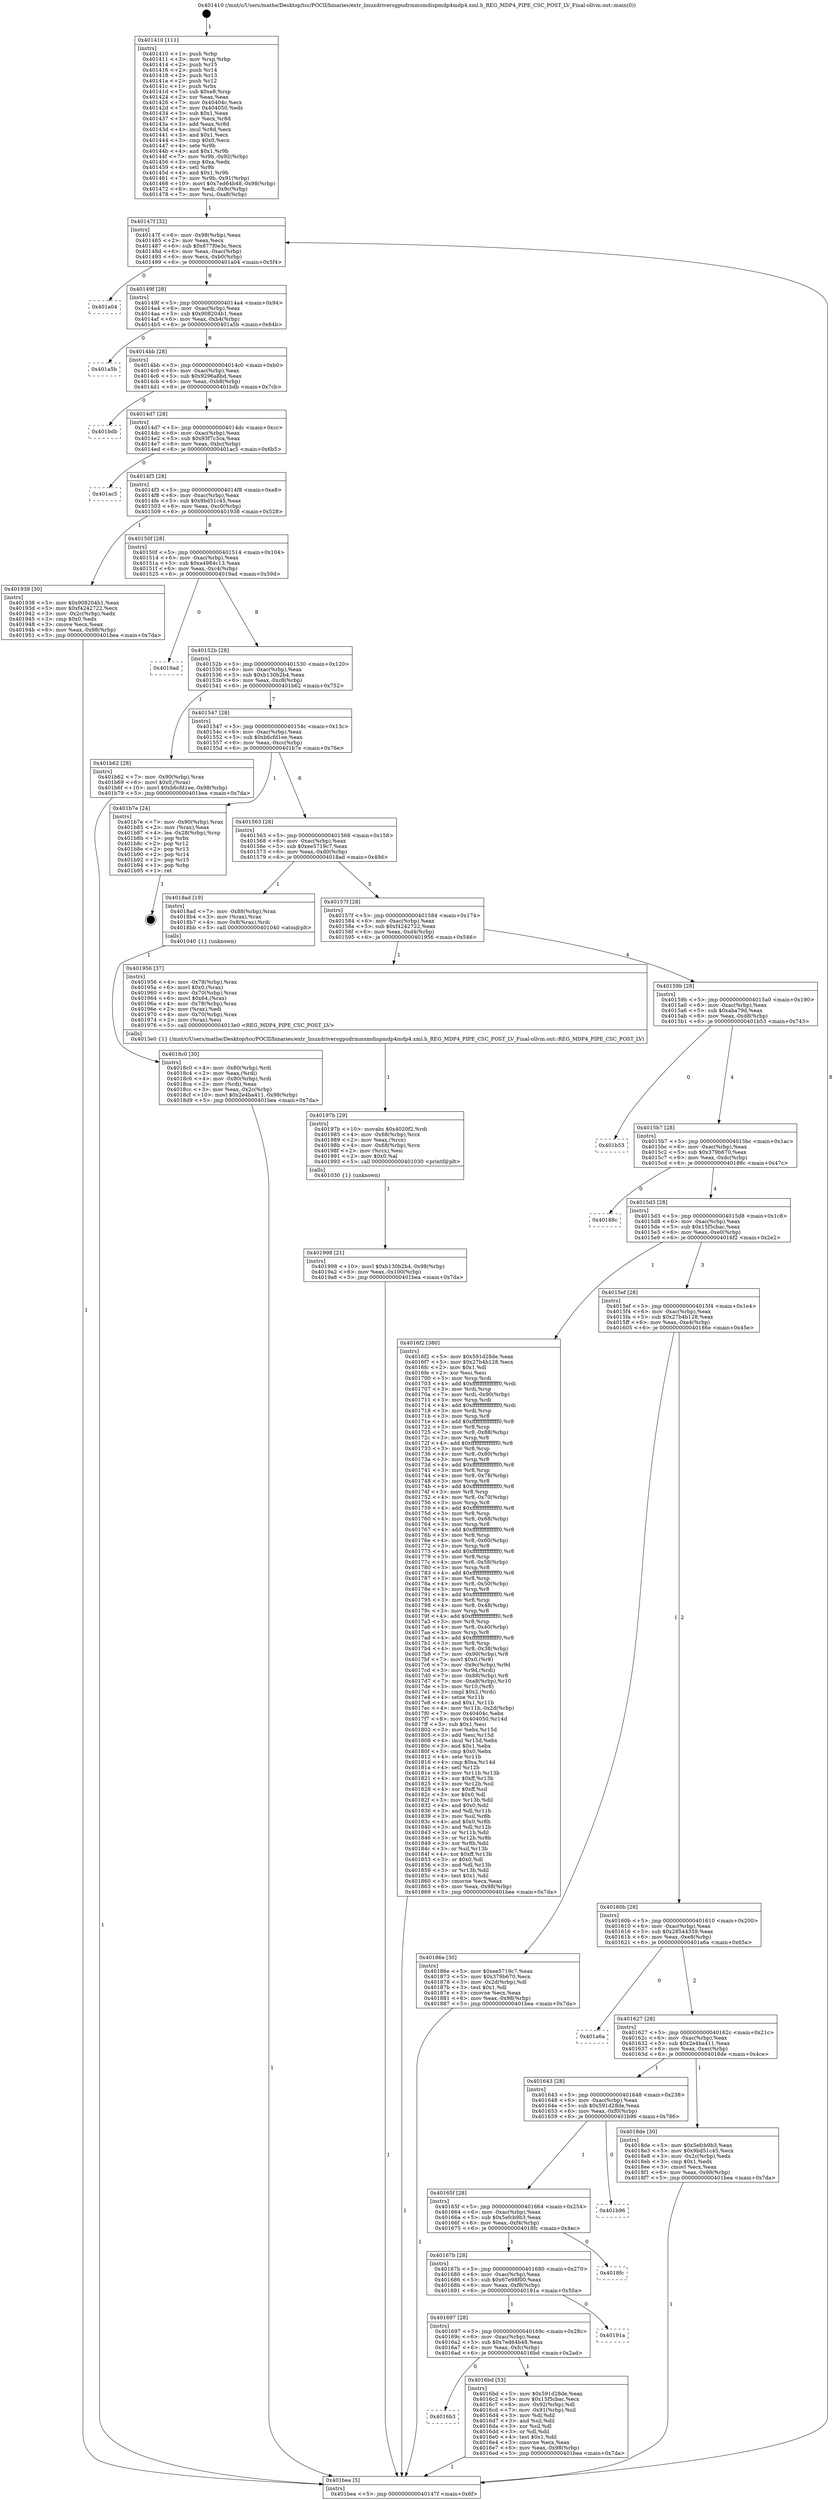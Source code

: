 digraph "0x401410" {
  label = "0x401410 (/mnt/c/Users/mathe/Desktop/tcc/POCII/binaries/extr_linuxdriversgpudrmmsmdispmdp4mdp4.xml.h_REG_MDP4_PIPE_CSC_POST_LV_Final-ollvm.out::main(0))"
  labelloc = "t"
  node[shape=record]

  Entry [label="",width=0.3,height=0.3,shape=circle,fillcolor=black,style=filled]
  "0x40147f" [label="{
     0x40147f [32]\l
     | [instrs]\l
     &nbsp;&nbsp;0x40147f \<+6\>: mov -0x98(%rbp),%eax\l
     &nbsp;&nbsp;0x401485 \<+2\>: mov %eax,%ecx\l
     &nbsp;&nbsp;0x401487 \<+6\>: sub $0x877f0e3c,%ecx\l
     &nbsp;&nbsp;0x40148d \<+6\>: mov %eax,-0xac(%rbp)\l
     &nbsp;&nbsp;0x401493 \<+6\>: mov %ecx,-0xb0(%rbp)\l
     &nbsp;&nbsp;0x401499 \<+6\>: je 0000000000401a04 \<main+0x5f4\>\l
  }"]
  "0x401a04" [label="{
     0x401a04\l
  }", style=dashed]
  "0x40149f" [label="{
     0x40149f [28]\l
     | [instrs]\l
     &nbsp;&nbsp;0x40149f \<+5\>: jmp 00000000004014a4 \<main+0x94\>\l
     &nbsp;&nbsp;0x4014a4 \<+6\>: mov -0xac(%rbp),%eax\l
     &nbsp;&nbsp;0x4014aa \<+5\>: sub $0x908204b1,%eax\l
     &nbsp;&nbsp;0x4014af \<+6\>: mov %eax,-0xb4(%rbp)\l
     &nbsp;&nbsp;0x4014b5 \<+6\>: je 0000000000401a5b \<main+0x64b\>\l
  }"]
  Exit [label="",width=0.3,height=0.3,shape=circle,fillcolor=black,style=filled,peripheries=2]
  "0x401a5b" [label="{
     0x401a5b\l
  }", style=dashed]
  "0x4014bb" [label="{
     0x4014bb [28]\l
     | [instrs]\l
     &nbsp;&nbsp;0x4014bb \<+5\>: jmp 00000000004014c0 \<main+0xb0\>\l
     &nbsp;&nbsp;0x4014c0 \<+6\>: mov -0xac(%rbp),%eax\l
     &nbsp;&nbsp;0x4014c6 \<+5\>: sub $0x9296a8bd,%eax\l
     &nbsp;&nbsp;0x4014cb \<+6\>: mov %eax,-0xb8(%rbp)\l
     &nbsp;&nbsp;0x4014d1 \<+6\>: je 0000000000401bdb \<main+0x7cb\>\l
  }"]
  "0x401998" [label="{
     0x401998 [21]\l
     | [instrs]\l
     &nbsp;&nbsp;0x401998 \<+10\>: movl $0xb130b2b4,-0x98(%rbp)\l
     &nbsp;&nbsp;0x4019a2 \<+6\>: mov %eax,-0x100(%rbp)\l
     &nbsp;&nbsp;0x4019a8 \<+5\>: jmp 0000000000401bea \<main+0x7da\>\l
  }"]
  "0x401bdb" [label="{
     0x401bdb\l
  }", style=dashed]
  "0x4014d7" [label="{
     0x4014d7 [28]\l
     | [instrs]\l
     &nbsp;&nbsp;0x4014d7 \<+5\>: jmp 00000000004014dc \<main+0xcc\>\l
     &nbsp;&nbsp;0x4014dc \<+6\>: mov -0xac(%rbp),%eax\l
     &nbsp;&nbsp;0x4014e2 \<+5\>: sub $0x93f7c3ca,%eax\l
     &nbsp;&nbsp;0x4014e7 \<+6\>: mov %eax,-0xbc(%rbp)\l
     &nbsp;&nbsp;0x4014ed \<+6\>: je 0000000000401ac5 \<main+0x6b5\>\l
  }"]
  "0x40197b" [label="{
     0x40197b [29]\l
     | [instrs]\l
     &nbsp;&nbsp;0x40197b \<+10\>: movabs $0x4020f2,%rdi\l
     &nbsp;&nbsp;0x401985 \<+4\>: mov -0x68(%rbp),%rcx\l
     &nbsp;&nbsp;0x401989 \<+2\>: mov %eax,(%rcx)\l
     &nbsp;&nbsp;0x40198b \<+4\>: mov -0x68(%rbp),%rcx\l
     &nbsp;&nbsp;0x40198f \<+2\>: mov (%rcx),%esi\l
     &nbsp;&nbsp;0x401991 \<+2\>: mov $0x0,%al\l
     &nbsp;&nbsp;0x401993 \<+5\>: call 0000000000401030 \<printf@plt\>\l
     | [calls]\l
     &nbsp;&nbsp;0x401030 \{1\} (unknown)\l
  }"]
  "0x401ac5" [label="{
     0x401ac5\l
  }", style=dashed]
  "0x4014f3" [label="{
     0x4014f3 [28]\l
     | [instrs]\l
     &nbsp;&nbsp;0x4014f3 \<+5\>: jmp 00000000004014f8 \<main+0xe8\>\l
     &nbsp;&nbsp;0x4014f8 \<+6\>: mov -0xac(%rbp),%eax\l
     &nbsp;&nbsp;0x4014fe \<+5\>: sub $0x9bd51c45,%eax\l
     &nbsp;&nbsp;0x401503 \<+6\>: mov %eax,-0xc0(%rbp)\l
     &nbsp;&nbsp;0x401509 \<+6\>: je 0000000000401938 \<main+0x528\>\l
  }"]
  "0x4018c0" [label="{
     0x4018c0 [30]\l
     | [instrs]\l
     &nbsp;&nbsp;0x4018c0 \<+4\>: mov -0x80(%rbp),%rdi\l
     &nbsp;&nbsp;0x4018c4 \<+2\>: mov %eax,(%rdi)\l
     &nbsp;&nbsp;0x4018c6 \<+4\>: mov -0x80(%rbp),%rdi\l
     &nbsp;&nbsp;0x4018ca \<+2\>: mov (%rdi),%eax\l
     &nbsp;&nbsp;0x4018cc \<+3\>: mov %eax,-0x2c(%rbp)\l
     &nbsp;&nbsp;0x4018cf \<+10\>: movl $0x2e4ba411,-0x98(%rbp)\l
     &nbsp;&nbsp;0x4018d9 \<+5\>: jmp 0000000000401bea \<main+0x7da\>\l
  }"]
  "0x401938" [label="{
     0x401938 [30]\l
     | [instrs]\l
     &nbsp;&nbsp;0x401938 \<+5\>: mov $0x908204b1,%eax\l
     &nbsp;&nbsp;0x40193d \<+5\>: mov $0xf4242722,%ecx\l
     &nbsp;&nbsp;0x401942 \<+3\>: mov -0x2c(%rbp),%edx\l
     &nbsp;&nbsp;0x401945 \<+3\>: cmp $0x0,%edx\l
     &nbsp;&nbsp;0x401948 \<+3\>: cmove %ecx,%eax\l
     &nbsp;&nbsp;0x40194b \<+6\>: mov %eax,-0x98(%rbp)\l
     &nbsp;&nbsp;0x401951 \<+5\>: jmp 0000000000401bea \<main+0x7da\>\l
  }"]
  "0x40150f" [label="{
     0x40150f [28]\l
     | [instrs]\l
     &nbsp;&nbsp;0x40150f \<+5\>: jmp 0000000000401514 \<main+0x104\>\l
     &nbsp;&nbsp;0x401514 \<+6\>: mov -0xac(%rbp),%eax\l
     &nbsp;&nbsp;0x40151a \<+5\>: sub $0xa4984c13,%eax\l
     &nbsp;&nbsp;0x40151f \<+6\>: mov %eax,-0xc4(%rbp)\l
     &nbsp;&nbsp;0x401525 \<+6\>: je 00000000004019ad \<main+0x59d\>\l
  }"]
  "0x401410" [label="{
     0x401410 [111]\l
     | [instrs]\l
     &nbsp;&nbsp;0x401410 \<+1\>: push %rbp\l
     &nbsp;&nbsp;0x401411 \<+3\>: mov %rsp,%rbp\l
     &nbsp;&nbsp;0x401414 \<+2\>: push %r15\l
     &nbsp;&nbsp;0x401416 \<+2\>: push %r14\l
     &nbsp;&nbsp;0x401418 \<+2\>: push %r13\l
     &nbsp;&nbsp;0x40141a \<+2\>: push %r12\l
     &nbsp;&nbsp;0x40141c \<+1\>: push %rbx\l
     &nbsp;&nbsp;0x40141d \<+7\>: sub $0xe8,%rsp\l
     &nbsp;&nbsp;0x401424 \<+2\>: xor %eax,%eax\l
     &nbsp;&nbsp;0x401426 \<+7\>: mov 0x40404c,%ecx\l
     &nbsp;&nbsp;0x40142d \<+7\>: mov 0x404050,%edx\l
     &nbsp;&nbsp;0x401434 \<+3\>: sub $0x1,%eax\l
     &nbsp;&nbsp;0x401437 \<+3\>: mov %ecx,%r8d\l
     &nbsp;&nbsp;0x40143a \<+3\>: add %eax,%r8d\l
     &nbsp;&nbsp;0x40143d \<+4\>: imul %r8d,%ecx\l
     &nbsp;&nbsp;0x401441 \<+3\>: and $0x1,%ecx\l
     &nbsp;&nbsp;0x401444 \<+3\>: cmp $0x0,%ecx\l
     &nbsp;&nbsp;0x401447 \<+4\>: sete %r9b\l
     &nbsp;&nbsp;0x40144b \<+4\>: and $0x1,%r9b\l
     &nbsp;&nbsp;0x40144f \<+7\>: mov %r9b,-0x92(%rbp)\l
     &nbsp;&nbsp;0x401456 \<+3\>: cmp $0xa,%edx\l
     &nbsp;&nbsp;0x401459 \<+4\>: setl %r9b\l
     &nbsp;&nbsp;0x40145d \<+4\>: and $0x1,%r9b\l
     &nbsp;&nbsp;0x401461 \<+7\>: mov %r9b,-0x91(%rbp)\l
     &nbsp;&nbsp;0x401468 \<+10\>: movl $0x7ed64b48,-0x98(%rbp)\l
     &nbsp;&nbsp;0x401472 \<+6\>: mov %edi,-0x9c(%rbp)\l
     &nbsp;&nbsp;0x401478 \<+7\>: mov %rsi,-0xa8(%rbp)\l
  }"]
  "0x4019ad" [label="{
     0x4019ad\l
  }", style=dashed]
  "0x40152b" [label="{
     0x40152b [28]\l
     | [instrs]\l
     &nbsp;&nbsp;0x40152b \<+5\>: jmp 0000000000401530 \<main+0x120\>\l
     &nbsp;&nbsp;0x401530 \<+6\>: mov -0xac(%rbp),%eax\l
     &nbsp;&nbsp;0x401536 \<+5\>: sub $0xb130b2b4,%eax\l
     &nbsp;&nbsp;0x40153b \<+6\>: mov %eax,-0xc8(%rbp)\l
     &nbsp;&nbsp;0x401541 \<+6\>: je 0000000000401b62 \<main+0x752\>\l
  }"]
  "0x401bea" [label="{
     0x401bea [5]\l
     | [instrs]\l
     &nbsp;&nbsp;0x401bea \<+5\>: jmp 000000000040147f \<main+0x6f\>\l
  }"]
  "0x401b62" [label="{
     0x401b62 [28]\l
     | [instrs]\l
     &nbsp;&nbsp;0x401b62 \<+7\>: mov -0x90(%rbp),%rax\l
     &nbsp;&nbsp;0x401b69 \<+6\>: movl $0x0,(%rax)\l
     &nbsp;&nbsp;0x401b6f \<+10\>: movl $0xb6cfd1ee,-0x98(%rbp)\l
     &nbsp;&nbsp;0x401b79 \<+5\>: jmp 0000000000401bea \<main+0x7da\>\l
  }"]
  "0x401547" [label="{
     0x401547 [28]\l
     | [instrs]\l
     &nbsp;&nbsp;0x401547 \<+5\>: jmp 000000000040154c \<main+0x13c\>\l
     &nbsp;&nbsp;0x40154c \<+6\>: mov -0xac(%rbp),%eax\l
     &nbsp;&nbsp;0x401552 \<+5\>: sub $0xb6cfd1ee,%eax\l
     &nbsp;&nbsp;0x401557 \<+6\>: mov %eax,-0xcc(%rbp)\l
     &nbsp;&nbsp;0x40155d \<+6\>: je 0000000000401b7e \<main+0x76e\>\l
  }"]
  "0x4016b3" [label="{
     0x4016b3\l
  }", style=dashed]
  "0x401b7e" [label="{
     0x401b7e [24]\l
     | [instrs]\l
     &nbsp;&nbsp;0x401b7e \<+7\>: mov -0x90(%rbp),%rax\l
     &nbsp;&nbsp;0x401b85 \<+2\>: mov (%rax),%eax\l
     &nbsp;&nbsp;0x401b87 \<+4\>: lea -0x28(%rbp),%rsp\l
     &nbsp;&nbsp;0x401b8b \<+1\>: pop %rbx\l
     &nbsp;&nbsp;0x401b8c \<+2\>: pop %r12\l
     &nbsp;&nbsp;0x401b8e \<+2\>: pop %r13\l
     &nbsp;&nbsp;0x401b90 \<+2\>: pop %r14\l
     &nbsp;&nbsp;0x401b92 \<+2\>: pop %r15\l
     &nbsp;&nbsp;0x401b94 \<+1\>: pop %rbp\l
     &nbsp;&nbsp;0x401b95 \<+1\>: ret\l
  }"]
  "0x401563" [label="{
     0x401563 [28]\l
     | [instrs]\l
     &nbsp;&nbsp;0x401563 \<+5\>: jmp 0000000000401568 \<main+0x158\>\l
     &nbsp;&nbsp;0x401568 \<+6\>: mov -0xac(%rbp),%eax\l
     &nbsp;&nbsp;0x40156e \<+5\>: sub $0xee5719c7,%eax\l
     &nbsp;&nbsp;0x401573 \<+6\>: mov %eax,-0xd0(%rbp)\l
     &nbsp;&nbsp;0x401579 \<+6\>: je 00000000004018ad \<main+0x49d\>\l
  }"]
  "0x4016bd" [label="{
     0x4016bd [53]\l
     | [instrs]\l
     &nbsp;&nbsp;0x4016bd \<+5\>: mov $0x591d28de,%eax\l
     &nbsp;&nbsp;0x4016c2 \<+5\>: mov $0x15f5cbac,%ecx\l
     &nbsp;&nbsp;0x4016c7 \<+6\>: mov -0x92(%rbp),%dl\l
     &nbsp;&nbsp;0x4016cd \<+7\>: mov -0x91(%rbp),%sil\l
     &nbsp;&nbsp;0x4016d4 \<+3\>: mov %dl,%dil\l
     &nbsp;&nbsp;0x4016d7 \<+3\>: and %sil,%dil\l
     &nbsp;&nbsp;0x4016da \<+3\>: xor %sil,%dl\l
     &nbsp;&nbsp;0x4016dd \<+3\>: or %dl,%dil\l
     &nbsp;&nbsp;0x4016e0 \<+4\>: test $0x1,%dil\l
     &nbsp;&nbsp;0x4016e4 \<+3\>: cmovne %ecx,%eax\l
     &nbsp;&nbsp;0x4016e7 \<+6\>: mov %eax,-0x98(%rbp)\l
     &nbsp;&nbsp;0x4016ed \<+5\>: jmp 0000000000401bea \<main+0x7da\>\l
  }"]
  "0x4018ad" [label="{
     0x4018ad [19]\l
     | [instrs]\l
     &nbsp;&nbsp;0x4018ad \<+7\>: mov -0x88(%rbp),%rax\l
     &nbsp;&nbsp;0x4018b4 \<+3\>: mov (%rax),%rax\l
     &nbsp;&nbsp;0x4018b7 \<+4\>: mov 0x8(%rax),%rdi\l
     &nbsp;&nbsp;0x4018bb \<+5\>: call 0000000000401040 \<atoi@plt\>\l
     | [calls]\l
     &nbsp;&nbsp;0x401040 \{1\} (unknown)\l
  }"]
  "0x40157f" [label="{
     0x40157f [28]\l
     | [instrs]\l
     &nbsp;&nbsp;0x40157f \<+5\>: jmp 0000000000401584 \<main+0x174\>\l
     &nbsp;&nbsp;0x401584 \<+6\>: mov -0xac(%rbp),%eax\l
     &nbsp;&nbsp;0x40158a \<+5\>: sub $0xf4242722,%eax\l
     &nbsp;&nbsp;0x40158f \<+6\>: mov %eax,-0xd4(%rbp)\l
     &nbsp;&nbsp;0x401595 \<+6\>: je 0000000000401956 \<main+0x546\>\l
  }"]
  "0x401697" [label="{
     0x401697 [28]\l
     | [instrs]\l
     &nbsp;&nbsp;0x401697 \<+5\>: jmp 000000000040169c \<main+0x28c\>\l
     &nbsp;&nbsp;0x40169c \<+6\>: mov -0xac(%rbp),%eax\l
     &nbsp;&nbsp;0x4016a2 \<+5\>: sub $0x7ed64b48,%eax\l
     &nbsp;&nbsp;0x4016a7 \<+6\>: mov %eax,-0xfc(%rbp)\l
     &nbsp;&nbsp;0x4016ad \<+6\>: je 00000000004016bd \<main+0x2ad\>\l
  }"]
  "0x401956" [label="{
     0x401956 [37]\l
     | [instrs]\l
     &nbsp;&nbsp;0x401956 \<+4\>: mov -0x78(%rbp),%rax\l
     &nbsp;&nbsp;0x40195a \<+6\>: movl $0x0,(%rax)\l
     &nbsp;&nbsp;0x401960 \<+4\>: mov -0x70(%rbp),%rax\l
     &nbsp;&nbsp;0x401964 \<+6\>: movl $0x64,(%rax)\l
     &nbsp;&nbsp;0x40196a \<+4\>: mov -0x78(%rbp),%rax\l
     &nbsp;&nbsp;0x40196e \<+2\>: mov (%rax),%edi\l
     &nbsp;&nbsp;0x401970 \<+4\>: mov -0x70(%rbp),%rax\l
     &nbsp;&nbsp;0x401974 \<+2\>: mov (%rax),%esi\l
     &nbsp;&nbsp;0x401976 \<+5\>: call 00000000004013e0 \<REG_MDP4_PIPE_CSC_POST_LV\>\l
     | [calls]\l
     &nbsp;&nbsp;0x4013e0 \{1\} (/mnt/c/Users/mathe/Desktop/tcc/POCII/binaries/extr_linuxdriversgpudrmmsmdispmdp4mdp4.xml.h_REG_MDP4_PIPE_CSC_POST_LV_Final-ollvm.out::REG_MDP4_PIPE_CSC_POST_LV)\l
  }"]
  "0x40159b" [label="{
     0x40159b [28]\l
     | [instrs]\l
     &nbsp;&nbsp;0x40159b \<+5\>: jmp 00000000004015a0 \<main+0x190\>\l
     &nbsp;&nbsp;0x4015a0 \<+6\>: mov -0xac(%rbp),%eax\l
     &nbsp;&nbsp;0x4015a6 \<+5\>: sub $0xaba79d,%eax\l
     &nbsp;&nbsp;0x4015ab \<+6\>: mov %eax,-0xd8(%rbp)\l
     &nbsp;&nbsp;0x4015b1 \<+6\>: je 0000000000401b53 \<main+0x743\>\l
  }"]
  "0x40191a" [label="{
     0x40191a\l
  }", style=dashed]
  "0x401b53" [label="{
     0x401b53\l
  }", style=dashed]
  "0x4015b7" [label="{
     0x4015b7 [28]\l
     | [instrs]\l
     &nbsp;&nbsp;0x4015b7 \<+5\>: jmp 00000000004015bc \<main+0x1ac\>\l
     &nbsp;&nbsp;0x4015bc \<+6\>: mov -0xac(%rbp),%eax\l
     &nbsp;&nbsp;0x4015c2 \<+5\>: sub $0x379b670,%eax\l
     &nbsp;&nbsp;0x4015c7 \<+6\>: mov %eax,-0xdc(%rbp)\l
     &nbsp;&nbsp;0x4015cd \<+6\>: je 000000000040188c \<main+0x47c\>\l
  }"]
  "0x40167b" [label="{
     0x40167b [28]\l
     | [instrs]\l
     &nbsp;&nbsp;0x40167b \<+5\>: jmp 0000000000401680 \<main+0x270\>\l
     &nbsp;&nbsp;0x401680 \<+6\>: mov -0xac(%rbp),%eax\l
     &nbsp;&nbsp;0x401686 \<+5\>: sub $0x67e98f00,%eax\l
     &nbsp;&nbsp;0x40168b \<+6\>: mov %eax,-0xf8(%rbp)\l
     &nbsp;&nbsp;0x401691 \<+6\>: je 000000000040191a \<main+0x50a\>\l
  }"]
  "0x40188c" [label="{
     0x40188c\l
  }", style=dashed]
  "0x4015d3" [label="{
     0x4015d3 [28]\l
     | [instrs]\l
     &nbsp;&nbsp;0x4015d3 \<+5\>: jmp 00000000004015d8 \<main+0x1c8\>\l
     &nbsp;&nbsp;0x4015d8 \<+6\>: mov -0xac(%rbp),%eax\l
     &nbsp;&nbsp;0x4015de \<+5\>: sub $0x15f5cbac,%eax\l
     &nbsp;&nbsp;0x4015e3 \<+6\>: mov %eax,-0xe0(%rbp)\l
     &nbsp;&nbsp;0x4015e9 \<+6\>: je 00000000004016f2 \<main+0x2e2\>\l
  }"]
  "0x4018fc" [label="{
     0x4018fc\l
  }", style=dashed]
  "0x4016f2" [label="{
     0x4016f2 [380]\l
     | [instrs]\l
     &nbsp;&nbsp;0x4016f2 \<+5\>: mov $0x591d28de,%eax\l
     &nbsp;&nbsp;0x4016f7 \<+5\>: mov $0x27b4b128,%ecx\l
     &nbsp;&nbsp;0x4016fc \<+2\>: mov $0x1,%dl\l
     &nbsp;&nbsp;0x4016fe \<+2\>: xor %esi,%esi\l
     &nbsp;&nbsp;0x401700 \<+3\>: mov %rsp,%rdi\l
     &nbsp;&nbsp;0x401703 \<+4\>: add $0xfffffffffffffff0,%rdi\l
     &nbsp;&nbsp;0x401707 \<+3\>: mov %rdi,%rsp\l
     &nbsp;&nbsp;0x40170a \<+7\>: mov %rdi,-0x90(%rbp)\l
     &nbsp;&nbsp;0x401711 \<+3\>: mov %rsp,%rdi\l
     &nbsp;&nbsp;0x401714 \<+4\>: add $0xfffffffffffffff0,%rdi\l
     &nbsp;&nbsp;0x401718 \<+3\>: mov %rdi,%rsp\l
     &nbsp;&nbsp;0x40171b \<+3\>: mov %rsp,%r8\l
     &nbsp;&nbsp;0x40171e \<+4\>: add $0xfffffffffffffff0,%r8\l
     &nbsp;&nbsp;0x401722 \<+3\>: mov %r8,%rsp\l
     &nbsp;&nbsp;0x401725 \<+7\>: mov %r8,-0x88(%rbp)\l
     &nbsp;&nbsp;0x40172c \<+3\>: mov %rsp,%r8\l
     &nbsp;&nbsp;0x40172f \<+4\>: add $0xfffffffffffffff0,%r8\l
     &nbsp;&nbsp;0x401733 \<+3\>: mov %r8,%rsp\l
     &nbsp;&nbsp;0x401736 \<+4\>: mov %r8,-0x80(%rbp)\l
     &nbsp;&nbsp;0x40173a \<+3\>: mov %rsp,%r8\l
     &nbsp;&nbsp;0x40173d \<+4\>: add $0xfffffffffffffff0,%r8\l
     &nbsp;&nbsp;0x401741 \<+3\>: mov %r8,%rsp\l
     &nbsp;&nbsp;0x401744 \<+4\>: mov %r8,-0x78(%rbp)\l
     &nbsp;&nbsp;0x401748 \<+3\>: mov %rsp,%r8\l
     &nbsp;&nbsp;0x40174b \<+4\>: add $0xfffffffffffffff0,%r8\l
     &nbsp;&nbsp;0x40174f \<+3\>: mov %r8,%rsp\l
     &nbsp;&nbsp;0x401752 \<+4\>: mov %r8,-0x70(%rbp)\l
     &nbsp;&nbsp;0x401756 \<+3\>: mov %rsp,%r8\l
     &nbsp;&nbsp;0x401759 \<+4\>: add $0xfffffffffffffff0,%r8\l
     &nbsp;&nbsp;0x40175d \<+3\>: mov %r8,%rsp\l
     &nbsp;&nbsp;0x401760 \<+4\>: mov %r8,-0x68(%rbp)\l
     &nbsp;&nbsp;0x401764 \<+3\>: mov %rsp,%r8\l
     &nbsp;&nbsp;0x401767 \<+4\>: add $0xfffffffffffffff0,%r8\l
     &nbsp;&nbsp;0x40176b \<+3\>: mov %r8,%rsp\l
     &nbsp;&nbsp;0x40176e \<+4\>: mov %r8,-0x60(%rbp)\l
     &nbsp;&nbsp;0x401772 \<+3\>: mov %rsp,%r8\l
     &nbsp;&nbsp;0x401775 \<+4\>: add $0xfffffffffffffff0,%r8\l
     &nbsp;&nbsp;0x401779 \<+3\>: mov %r8,%rsp\l
     &nbsp;&nbsp;0x40177c \<+4\>: mov %r8,-0x58(%rbp)\l
     &nbsp;&nbsp;0x401780 \<+3\>: mov %rsp,%r8\l
     &nbsp;&nbsp;0x401783 \<+4\>: add $0xfffffffffffffff0,%r8\l
     &nbsp;&nbsp;0x401787 \<+3\>: mov %r8,%rsp\l
     &nbsp;&nbsp;0x40178a \<+4\>: mov %r8,-0x50(%rbp)\l
     &nbsp;&nbsp;0x40178e \<+3\>: mov %rsp,%r8\l
     &nbsp;&nbsp;0x401791 \<+4\>: add $0xfffffffffffffff0,%r8\l
     &nbsp;&nbsp;0x401795 \<+3\>: mov %r8,%rsp\l
     &nbsp;&nbsp;0x401798 \<+4\>: mov %r8,-0x48(%rbp)\l
     &nbsp;&nbsp;0x40179c \<+3\>: mov %rsp,%r8\l
     &nbsp;&nbsp;0x40179f \<+4\>: add $0xfffffffffffffff0,%r8\l
     &nbsp;&nbsp;0x4017a3 \<+3\>: mov %r8,%rsp\l
     &nbsp;&nbsp;0x4017a6 \<+4\>: mov %r8,-0x40(%rbp)\l
     &nbsp;&nbsp;0x4017aa \<+3\>: mov %rsp,%r8\l
     &nbsp;&nbsp;0x4017ad \<+4\>: add $0xfffffffffffffff0,%r8\l
     &nbsp;&nbsp;0x4017b1 \<+3\>: mov %r8,%rsp\l
     &nbsp;&nbsp;0x4017b4 \<+4\>: mov %r8,-0x38(%rbp)\l
     &nbsp;&nbsp;0x4017b8 \<+7\>: mov -0x90(%rbp),%r8\l
     &nbsp;&nbsp;0x4017bf \<+7\>: movl $0x0,(%r8)\l
     &nbsp;&nbsp;0x4017c6 \<+7\>: mov -0x9c(%rbp),%r9d\l
     &nbsp;&nbsp;0x4017cd \<+3\>: mov %r9d,(%rdi)\l
     &nbsp;&nbsp;0x4017d0 \<+7\>: mov -0x88(%rbp),%r8\l
     &nbsp;&nbsp;0x4017d7 \<+7\>: mov -0xa8(%rbp),%r10\l
     &nbsp;&nbsp;0x4017de \<+3\>: mov %r10,(%r8)\l
     &nbsp;&nbsp;0x4017e1 \<+3\>: cmpl $0x2,(%rdi)\l
     &nbsp;&nbsp;0x4017e4 \<+4\>: setne %r11b\l
     &nbsp;&nbsp;0x4017e8 \<+4\>: and $0x1,%r11b\l
     &nbsp;&nbsp;0x4017ec \<+4\>: mov %r11b,-0x2d(%rbp)\l
     &nbsp;&nbsp;0x4017f0 \<+7\>: mov 0x40404c,%ebx\l
     &nbsp;&nbsp;0x4017f7 \<+8\>: mov 0x404050,%r14d\l
     &nbsp;&nbsp;0x4017ff \<+3\>: sub $0x1,%esi\l
     &nbsp;&nbsp;0x401802 \<+3\>: mov %ebx,%r15d\l
     &nbsp;&nbsp;0x401805 \<+3\>: add %esi,%r15d\l
     &nbsp;&nbsp;0x401808 \<+4\>: imul %r15d,%ebx\l
     &nbsp;&nbsp;0x40180c \<+3\>: and $0x1,%ebx\l
     &nbsp;&nbsp;0x40180f \<+3\>: cmp $0x0,%ebx\l
     &nbsp;&nbsp;0x401812 \<+4\>: sete %r11b\l
     &nbsp;&nbsp;0x401816 \<+4\>: cmp $0xa,%r14d\l
     &nbsp;&nbsp;0x40181a \<+4\>: setl %r12b\l
     &nbsp;&nbsp;0x40181e \<+3\>: mov %r11b,%r13b\l
     &nbsp;&nbsp;0x401821 \<+4\>: xor $0xff,%r13b\l
     &nbsp;&nbsp;0x401825 \<+3\>: mov %r12b,%sil\l
     &nbsp;&nbsp;0x401828 \<+4\>: xor $0xff,%sil\l
     &nbsp;&nbsp;0x40182c \<+3\>: xor $0x0,%dl\l
     &nbsp;&nbsp;0x40182f \<+3\>: mov %r13b,%dil\l
     &nbsp;&nbsp;0x401832 \<+4\>: and $0x0,%dil\l
     &nbsp;&nbsp;0x401836 \<+3\>: and %dl,%r11b\l
     &nbsp;&nbsp;0x401839 \<+3\>: mov %sil,%r8b\l
     &nbsp;&nbsp;0x40183c \<+4\>: and $0x0,%r8b\l
     &nbsp;&nbsp;0x401840 \<+3\>: and %dl,%r12b\l
     &nbsp;&nbsp;0x401843 \<+3\>: or %r11b,%dil\l
     &nbsp;&nbsp;0x401846 \<+3\>: or %r12b,%r8b\l
     &nbsp;&nbsp;0x401849 \<+3\>: xor %r8b,%dil\l
     &nbsp;&nbsp;0x40184c \<+3\>: or %sil,%r13b\l
     &nbsp;&nbsp;0x40184f \<+4\>: xor $0xff,%r13b\l
     &nbsp;&nbsp;0x401853 \<+3\>: or $0x0,%dl\l
     &nbsp;&nbsp;0x401856 \<+3\>: and %dl,%r13b\l
     &nbsp;&nbsp;0x401859 \<+3\>: or %r13b,%dil\l
     &nbsp;&nbsp;0x40185c \<+4\>: test $0x1,%dil\l
     &nbsp;&nbsp;0x401860 \<+3\>: cmovne %ecx,%eax\l
     &nbsp;&nbsp;0x401863 \<+6\>: mov %eax,-0x98(%rbp)\l
     &nbsp;&nbsp;0x401869 \<+5\>: jmp 0000000000401bea \<main+0x7da\>\l
  }"]
  "0x4015ef" [label="{
     0x4015ef [28]\l
     | [instrs]\l
     &nbsp;&nbsp;0x4015ef \<+5\>: jmp 00000000004015f4 \<main+0x1e4\>\l
     &nbsp;&nbsp;0x4015f4 \<+6\>: mov -0xac(%rbp),%eax\l
     &nbsp;&nbsp;0x4015fa \<+5\>: sub $0x27b4b128,%eax\l
     &nbsp;&nbsp;0x4015ff \<+6\>: mov %eax,-0xe4(%rbp)\l
     &nbsp;&nbsp;0x401605 \<+6\>: je 000000000040186e \<main+0x45e\>\l
  }"]
  "0x40165f" [label="{
     0x40165f [28]\l
     | [instrs]\l
     &nbsp;&nbsp;0x40165f \<+5\>: jmp 0000000000401664 \<main+0x254\>\l
     &nbsp;&nbsp;0x401664 \<+6\>: mov -0xac(%rbp),%eax\l
     &nbsp;&nbsp;0x40166a \<+5\>: sub $0x5efcb9b3,%eax\l
     &nbsp;&nbsp;0x40166f \<+6\>: mov %eax,-0xf4(%rbp)\l
     &nbsp;&nbsp;0x401675 \<+6\>: je 00000000004018fc \<main+0x4ec\>\l
  }"]
  "0x40186e" [label="{
     0x40186e [30]\l
     | [instrs]\l
     &nbsp;&nbsp;0x40186e \<+5\>: mov $0xee5719c7,%eax\l
     &nbsp;&nbsp;0x401873 \<+5\>: mov $0x379b670,%ecx\l
     &nbsp;&nbsp;0x401878 \<+3\>: mov -0x2d(%rbp),%dl\l
     &nbsp;&nbsp;0x40187b \<+3\>: test $0x1,%dl\l
     &nbsp;&nbsp;0x40187e \<+3\>: cmovne %ecx,%eax\l
     &nbsp;&nbsp;0x401881 \<+6\>: mov %eax,-0x98(%rbp)\l
     &nbsp;&nbsp;0x401887 \<+5\>: jmp 0000000000401bea \<main+0x7da\>\l
  }"]
  "0x40160b" [label="{
     0x40160b [28]\l
     | [instrs]\l
     &nbsp;&nbsp;0x40160b \<+5\>: jmp 0000000000401610 \<main+0x200\>\l
     &nbsp;&nbsp;0x401610 \<+6\>: mov -0xac(%rbp),%eax\l
     &nbsp;&nbsp;0x401616 \<+5\>: sub $0x28544359,%eax\l
     &nbsp;&nbsp;0x40161b \<+6\>: mov %eax,-0xe8(%rbp)\l
     &nbsp;&nbsp;0x401621 \<+6\>: je 0000000000401a6a \<main+0x65a\>\l
  }"]
  "0x401b96" [label="{
     0x401b96\l
  }", style=dashed]
  "0x401a6a" [label="{
     0x401a6a\l
  }", style=dashed]
  "0x401627" [label="{
     0x401627 [28]\l
     | [instrs]\l
     &nbsp;&nbsp;0x401627 \<+5\>: jmp 000000000040162c \<main+0x21c\>\l
     &nbsp;&nbsp;0x40162c \<+6\>: mov -0xac(%rbp),%eax\l
     &nbsp;&nbsp;0x401632 \<+5\>: sub $0x2e4ba411,%eax\l
     &nbsp;&nbsp;0x401637 \<+6\>: mov %eax,-0xec(%rbp)\l
     &nbsp;&nbsp;0x40163d \<+6\>: je 00000000004018de \<main+0x4ce\>\l
  }"]
  "0x401643" [label="{
     0x401643 [28]\l
     | [instrs]\l
     &nbsp;&nbsp;0x401643 \<+5\>: jmp 0000000000401648 \<main+0x238\>\l
     &nbsp;&nbsp;0x401648 \<+6\>: mov -0xac(%rbp),%eax\l
     &nbsp;&nbsp;0x40164e \<+5\>: sub $0x591d28de,%eax\l
     &nbsp;&nbsp;0x401653 \<+6\>: mov %eax,-0xf0(%rbp)\l
     &nbsp;&nbsp;0x401659 \<+6\>: je 0000000000401b96 \<main+0x786\>\l
  }"]
  "0x4018de" [label="{
     0x4018de [30]\l
     | [instrs]\l
     &nbsp;&nbsp;0x4018de \<+5\>: mov $0x5efcb9b3,%eax\l
     &nbsp;&nbsp;0x4018e3 \<+5\>: mov $0x9bd51c45,%ecx\l
     &nbsp;&nbsp;0x4018e8 \<+3\>: mov -0x2c(%rbp),%edx\l
     &nbsp;&nbsp;0x4018eb \<+3\>: cmp $0x1,%edx\l
     &nbsp;&nbsp;0x4018ee \<+3\>: cmovl %ecx,%eax\l
     &nbsp;&nbsp;0x4018f1 \<+6\>: mov %eax,-0x98(%rbp)\l
     &nbsp;&nbsp;0x4018f7 \<+5\>: jmp 0000000000401bea \<main+0x7da\>\l
  }"]
  Entry -> "0x401410" [label=" 1"]
  "0x40147f" -> "0x401a04" [label=" 0"]
  "0x40147f" -> "0x40149f" [label=" 9"]
  "0x401b7e" -> Exit [label=" 1"]
  "0x40149f" -> "0x401a5b" [label=" 0"]
  "0x40149f" -> "0x4014bb" [label=" 9"]
  "0x401b62" -> "0x401bea" [label=" 1"]
  "0x4014bb" -> "0x401bdb" [label=" 0"]
  "0x4014bb" -> "0x4014d7" [label=" 9"]
  "0x401998" -> "0x401bea" [label=" 1"]
  "0x4014d7" -> "0x401ac5" [label=" 0"]
  "0x4014d7" -> "0x4014f3" [label=" 9"]
  "0x40197b" -> "0x401998" [label=" 1"]
  "0x4014f3" -> "0x401938" [label=" 1"]
  "0x4014f3" -> "0x40150f" [label=" 8"]
  "0x401956" -> "0x40197b" [label=" 1"]
  "0x40150f" -> "0x4019ad" [label=" 0"]
  "0x40150f" -> "0x40152b" [label=" 8"]
  "0x4018de" -> "0x401bea" [label=" 1"]
  "0x40152b" -> "0x401b62" [label=" 1"]
  "0x40152b" -> "0x401547" [label=" 7"]
  "0x4018c0" -> "0x401bea" [label=" 1"]
  "0x401547" -> "0x401b7e" [label=" 1"]
  "0x401547" -> "0x401563" [label=" 6"]
  "0x4018ad" -> "0x4018c0" [label=" 1"]
  "0x401563" -> "0x4018ad" [label=" 1"]
  "0x401563" -> "0x40157f" [label=" 5"]
  "0x40186e" -> "0x401bea" [label=" 1"]
  "0x40157f" -> "0x401956" [label=" 1"]
  "0x40157f" -> "0x40159b" [label=" 4"]
  "0x401938" -> "0x401bea" [label=" 1"]
  "0x40159b" -> "0x401b53" [label=" 0"]
  "0x40159b" -> "0x4015b7" [label=" 4"]
  "0x401bea" -> "0x40147f" [label=" 8"]
  "0x4015b7" -> "0x40188c" [label=" 0"]
  "0x4015b7" -> "0x4015d3" [label=" 4"]
  "0x4016bd" -> "0x401bea" [label=" 1"]
  "0x4015d3" -> "0x4016f2" [label=" 1"]
  "0x4015d3" -> "0x4015ef" [label=" 3"]
  "0x401697" -> "0x4016b3" [label=" 0"]
  "0x4015ef" -> "0x40186e" [label=" 1"]
  "0x4015ef" -> "0x40160b" [label=" 2"]
  "0x4016f2" -> "0x401bea" [label=" 1"]
  "0x40160b" -> "0x401a6a" [label=" 0"]
  "0x40160b" -> "0x401627" [label=" 2"]
  "0x40167b" -> "0x401697" [label=" 1"]
  "0x401627" -> "0x4018de" [label=" 1"]
  "0x401627" -> "0x401643" [label=" 1"]
  "0x40167b" -> "0x40191a" [label=" 0"]
  "0x401643" -> "0x401b96" [label=" 0"]
  "0x401643" -> "0x40165f" [label=" 1"]
  "0x401697" -> "0x4016bd" [label=" 1"]
  "0x40165f" -> "0x4018fc" [label=" 0"]
  "0x40165f" -> "0x40167b" [label=" 1"]
  "0x401410" -> "0x40147f" [label=" 1"]
}
